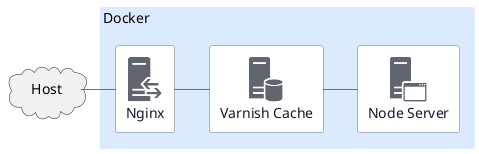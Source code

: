 @startuml

left to right direction

skinparam nodesep 10
skinparam ranksep 35

skinparam shadowing false
skinparam defaultTextAlignment center

<style>
frame {
    BackGroundColor #DBEAFE
    LineColor #ffffff00
    FontSize 14
    FontStyle normal
}
rectangle{
    BackGroundColor #ffffff
    LineColor #6B7280
    FontColor #111827
    FontSize 14
    FontStyle normal
}
arrow {
    LineColor: #6B7280
}
</style>

!include <office/Servers/application_server>
!include <office/Servers/database_server>
!include <office/Servers/reverse_proxy>

cloud " Host " as host

frame "Docker" as docker {

rectangle nginx [
    <$reverse_proxy>
    Nginx
]

rectangle varnish [
    <$database_server>
    Varnish Cache
]

rectangle node [
    <$application_server>
    Node Server
]

}

host -- nginx

nginx -- varnish
varnish -- node

@enduml
